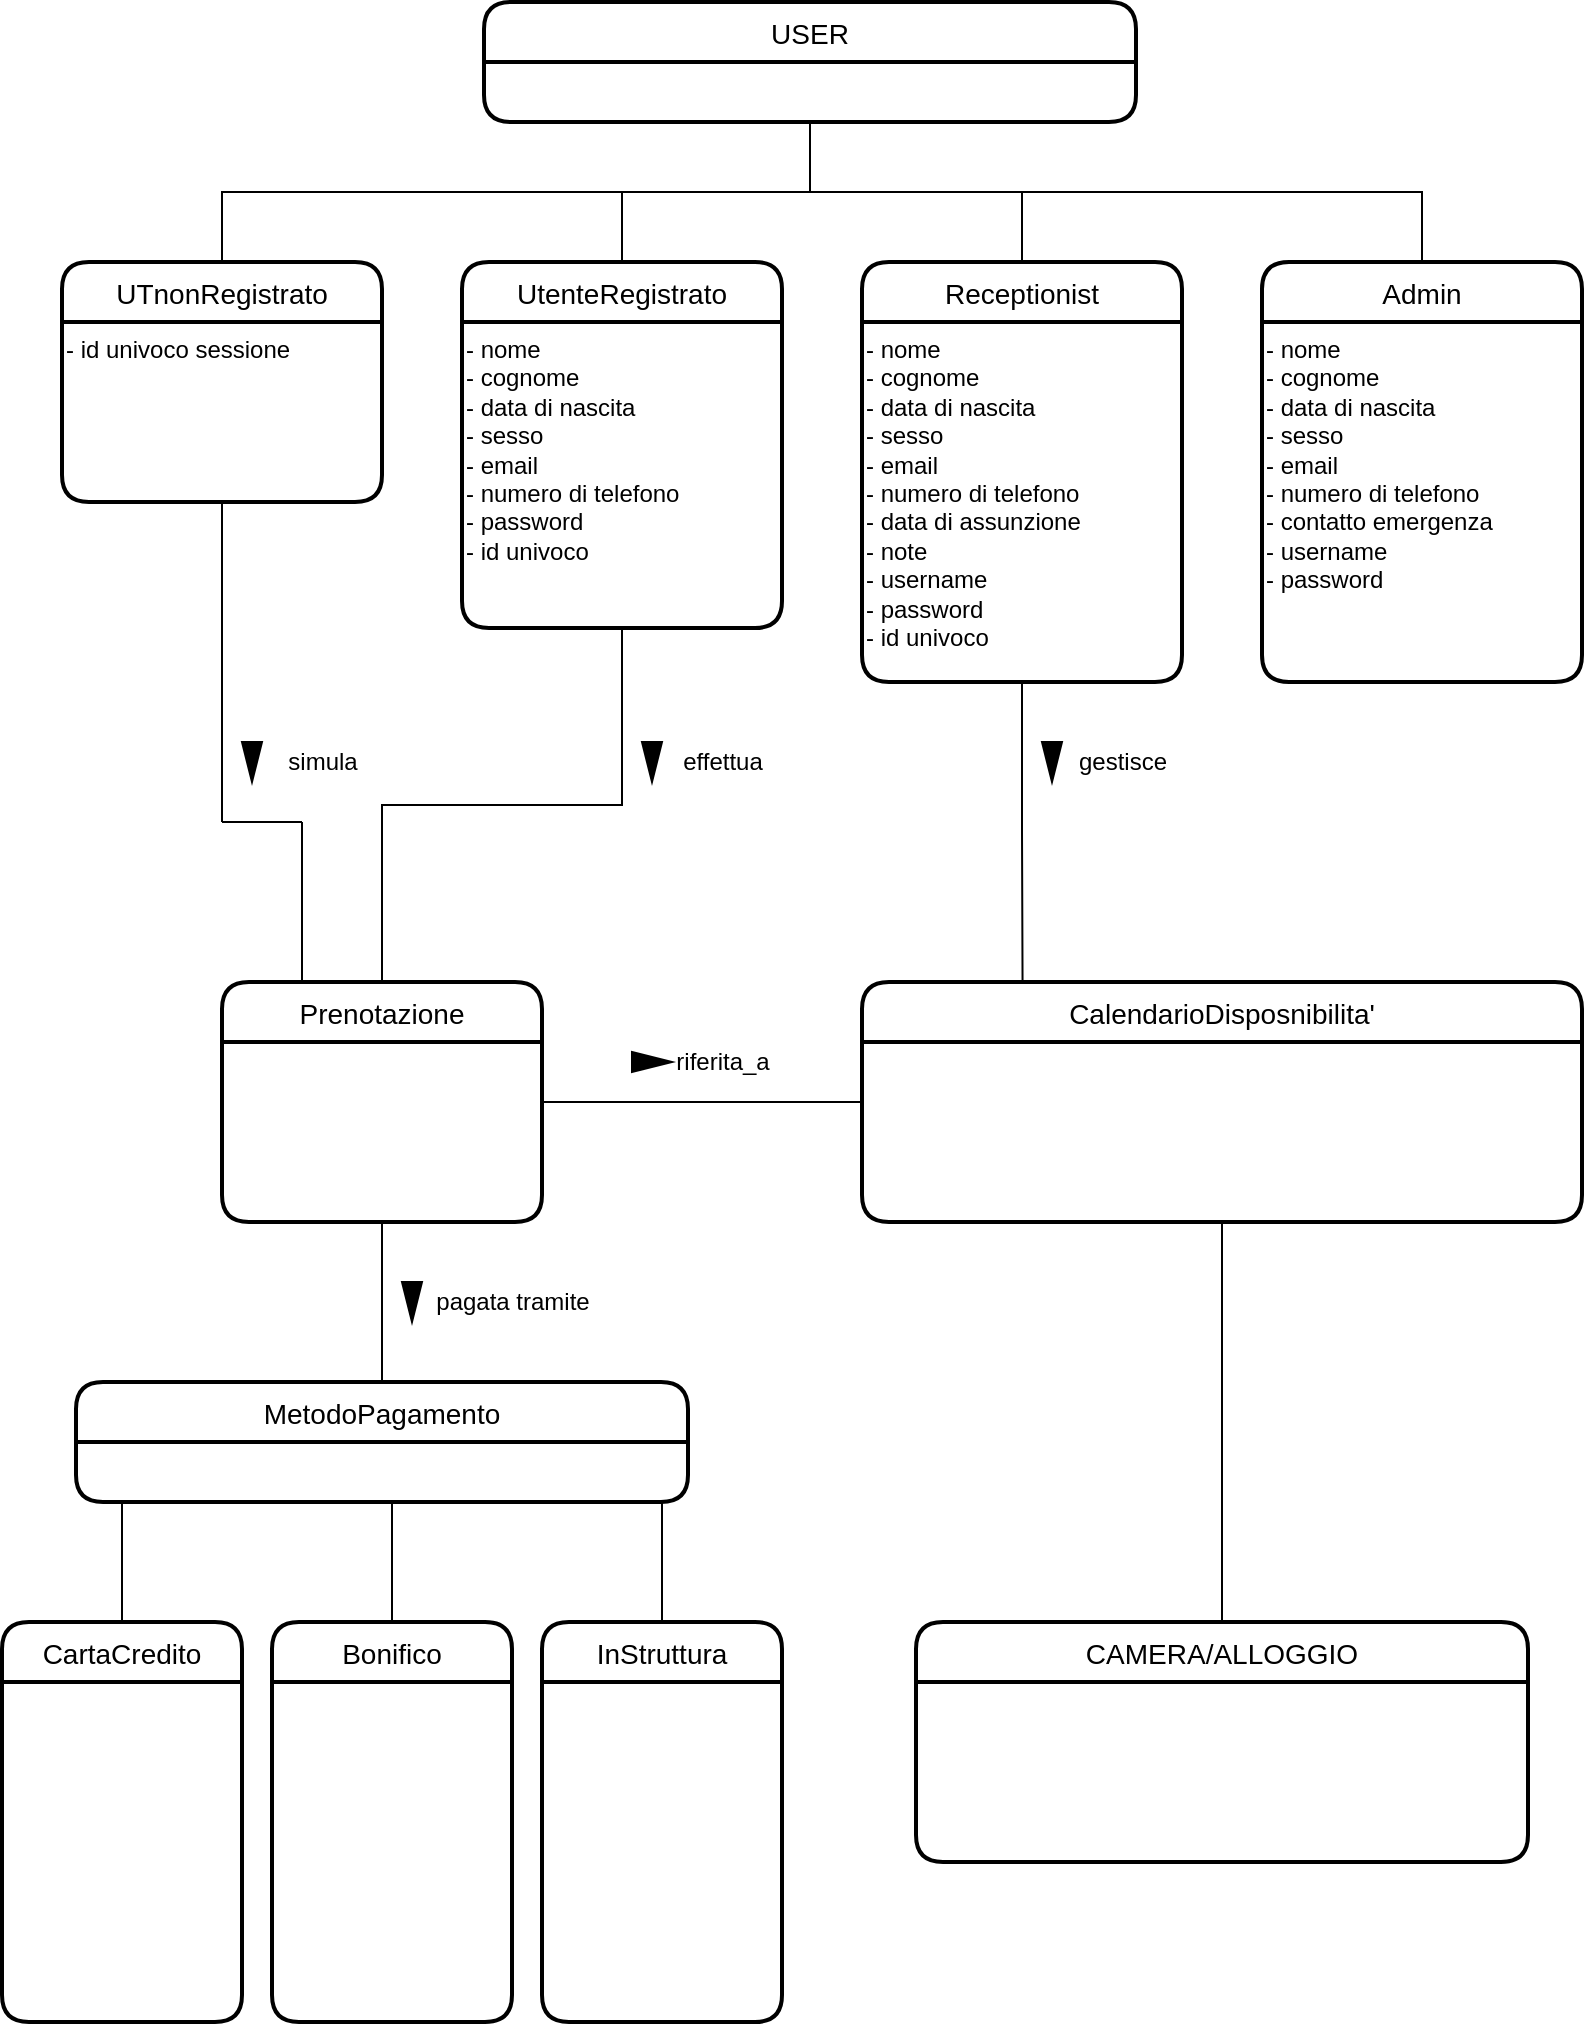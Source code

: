 <mxfile version="17.4.6" type="github">
  <diagram id="Lk_EI4CYU3kLC5U5zO_d" name="Page-1">
    <mxGraphModel dx="1038" dy="553" grid="1" gridSize="10" guides="1" tooltips="1" connect="1" arrows="1" fold="1" page="1" pageScale="1" pageWidth="827" pageHeight="1169" background="none" math="0" shadow="0">
      <root>
        <mxCell id="0" />
        <mxCell id="1" parent="0" />
        <mxCell id="l8wX_0Qu8CBymqKlJUEb-27" style="edgeStyle=orthogonalEdgeStyle;rounded=0;orthogonalLoop=1;jettySize=auto;html=1;exitX=0.5;exitY=1;exitDx=0;exitDy=0;entryX=0.5;entryY=0;entryDx=0;entryDy=0;endArrow=none;endFill=0;" edge="1" parent="1" source="JeV1txEWlBGmem2Ouphh-2" target="JeV1txEWlBGmem2Ouphh-6">
          <mxGeometry relative="1" as="geometry" />
        </mxCell>
        <mxCell id="JeV1txEWlBGmem2Ouphh-2" value="USER" style="swimlane;childLayout=stackLayout;horizontal=1;startSize=30;horizontalStack=0;rounded=1;fontSize=14;fontStyle=0;strokeWidth=2;resizeParent=0;resizeLast=1;shadow=0;dashed=0;align=center;gradientColor=none;" parent="1" vertex="1">
          <mxGeometry x="251" y="30" width="326" height="60" as="geometry">
            <mxRectangle x="334" y="40" width="70" height="30" as="alternateBounds" />
          </mxGeometry>
        </mxCell>
        <mxCell id="JeV1txEWlBGmem2Ouphh-6" value="UTnonRegistrato" style="swimlane;childLayout=stackLayout;horizontal=1;startSize=30;horizontalStack=0;rounded=1;fontSize=14;fontStyle=0;strokeWidth=2;resizeParent=0;resizeLast=1;shadow=0;dashed=0;align=center;gradientColor=none;" parent="1" vertex="1">
          <mxGeometry x="40" y="160" width="160" height="120" as="geometry" />
        </mxCell>
        <mxCell id="MB48RITWyxrm8_n9HD4J-8" value="- id univoco sessione" style="text;html=1;align=left;verticalAlign=top;resizable=0;points=[];autosize=1;strokeColor=none;fillColor=none;shadow=0;" parent="JeV1txEWlBGmem2Ouphh-6" vertex="1">
          <mxGeometry y="30" width="160" height="90" as="geometry" />
        </mxCell>
        <mxCell id="l8wX_0Qu8CBymqKlJUEb-30" style="edgeStyle=orthogonalEdgeStyle;rounded=0;orthogonalLoop=1;jettySize=auto;html=1;exitX=0.5;exitY=0;exitDx=0;exitDy=0;entryX=0.5;entryY=1;entryDx=0;entryDy=0;endArrow=none;endFill=0;" edge="1" parent="1" source="JeV1txEWlBGmem2Ouphh-8" target="JeV1txEWlBGmem2Ouphh-2">
          <mxGeometry relative="1" as="geometry" />
        </mxCell>
        <mxCell id="JeV1txEWlBGmem2Ouphh-8" value="UtenteRegistrato" style="swimlane;childLayout=stackLayout;horizontal=1;startSize=30;horizontalStack=0;rounded=1;fontSize=14;fontStyle=0;strokeWidth=2;resizeParent=0;resizeLast=1;shadow=0;dashed=0;align=center;gradientColor=none;" parent="1" vertex="1">
          <mxGeometry x="240" y="160" width="160" height="183" as="geometry">
            <mxRectangle x="240" y="160" width="180" height="30" as="alternateBounds" />
          </mxGeometry>
        </mxCell>
        <mxCell id="MB48RITWyxrm8_n9HD4J-2" value="- nome&lt;br&gt;- cognome&lt;br&gt;- data di nascita&lt;br&gt;- sesso&lt;br&gt;- email&lt;br&gt;- numero di telefono&lt;br&gt;- password&lt;br&gt;- id univoco&lt;br&gt;&lt;div&gt;&lt;br&gt;&lt;/div&gt;" style="text;html=1;align=left;verticalAlign=top;resizable=0;points=[];autosize=1;strokeColor=none;fillColor=none;" parent="JeV1txEWlBGmem2Ouphh-8" vertex="1">
          <mxGeometry y="30" width="160" height="153" as="geometry" />
        </mxCell>
        <mxCell id="l8wX_0Qu8CBymqKlJUEb-31" style="edgeStyle=orthogonalEdgeStyle;rounded=0;orthogonalLoop=1;jettySize=auto;html=1;exitX=0.5;exitY=0;exitDx=0;exitDy=0;entryX=0.5;entryY=1;entryDx=0;entryDy=0;endArrow=none;endFill=0;" edge="1" parent="1" source="JeV1txEWlBGmem2Ouphh-9" target="JeV1txEWlBGmem2Ouphh-2">
          <mxGeometry relative="1" as="geometry" />
        </mxCell>
        <mxCell id="JeV1txEWlBGmem2Ouphh-9" value="Receptionist" style="swimlane;childLayout=stackLayout;horizontal=1;startSize=30;horizontalStack=0;rounded=1;fontSize=14;fontStyle=0;strokeWidth=2;resizeParent=0;resizeLast=1;shadow=0;dashed=0;align=center;gradientColor=none;" parent="1" vertex="1">
          <mxGeometry x="440" y="160" width="160" height="210" as="geometry" />
        </mxCell>
        <mxCell id="MB48RITWyxrm8_n9HD4J-6" value="- nome&lt;br&gt;- cognome&lt;br&gt;- data di nascita&lt;br&gt;- sesso&lt;br&gt;- email&lt;br&gt;- numero di telefono&lt;br&gt;- data di assunzione&lt;br&gt;- note&lt;br&gt;- username&lt;br&gt;- password&lt;br&gt;- id univoco" style="text;html=1;align=left;verticalAlign=top;resizable=0;points=[];autosize=1;strokeColor=none;fillColor=none;" parent="JeV1txEWlBGmem2Ouphh-9" vertex="1">
          <mxGeometry y="30" width="160" height="180" as="geometry" />
        </mxCell>
        <mxCell id="l8wX_0Qu8CBymqKlJUEb-32" style="edgeStyle=orthogonalEdgeStyle;rounded=0;orthogonalLoop=1;jettySize=auto;html=1;exitX=0.5;exitY=0;exitDx=0;exitDy=0;entryX=0.5;entryY=1;entryDx=0;entryDy=0;endArrow=none;endFill=0;" edge="1" parent="1" source="JeV1txEWlBGmem2Ouphh-10" target="JeV1txEWlBGmem2Ouphh-2">
          <mxGeometry relative="1" as="geometry" />
        </mxCell>
        <mxCell id="JeV1txEWlBGmem2Ouphh-10" value="Admin" style="swimlane;childLayout=stackLayout;horizontal=1;startSize=30;horizontalStack=0;rounded=1;fontSize=14;fontStyle=0;strokeWidth=2;resizeParent=0;resizeLast=1;shadow=0;dashed=0;align=center;gradientColor=none;" parent="1" vertex="1">
          <mxGeometry x="640" y="160" width="160" height="210" as="geometry" />
        </mxCell>
        <mxCell id="MB48RITWyxrm8_n9HD4J-7" value="- nome&lt;br&gt;- cognome&lt;br&gt;- data di nascita&lt;br&gt;- sesso&lt;br&gt;- email&lt;br&gt;- numero di telefono&lt;br&gt;- contatto emergenza&lt;br&gt;- username&lt;br&gt;- password" style="text;html=1;align=left;verticalAlign=top;resizable=0;points=[];autosize=1;strokeColor=none;fillColor=none;" parent="JeV1txEWlBGmem2Ouphh-10" vertex="1">
          <mxGeometry y="30" width="160" height="180" as="geometry" />
        </mxCell>
        <mxCell id="JeV1txEWlBGmem2Ouphh-17" value="CAMERA/ALLOGGIO" style="swimlane;childLayout=stackLayout;horizontal=1;startSize=30;horizontalStack=0;rounded=1;fontSize=14;fontStyle=0;strokeWidth=2;resizeParent=0;resizeLast=1;shadow=0;dashed=0;align=center;gradientColor=none;" parent="1" vertex="1">
          <mxGeometry x="467" y="840" width="306" height="120" as="geometry" />
        </mxCell>
        <mxCell id="l8wX_0Qu8CBymqKlJUEb-23" style="edgeStyle=orthogonalEdgeStyle;rounded=0;orthogonalLoop=1;jettySize=auto;html=1;exitX=0.5;exitY=1;exitDx=0;exitDy=0;entryX=0.5;entryY=0;entryDx=0;entryDy=0;endArrow=none;endFill=0;" edge="1" parent="1" source="JeV1txEWlBGmem2Ouphh-18" target="JeV1txEWlBGmem2Ouphh-17">
          <mxGeometry relative="1" as="geometry" />
        </mxCell>
        <mxCell id="JeV1txEWlBGmem2Ouphh-18" value="CalendarioDisposnibilita&#39;" style="swimlane;childLayout=stackLayout;horizontal=1;startSize=30;horizontalStack=0;rounded=1;fontSize=14;fontStyle=0;strokeWidth=2;resizeParent=0;resizeLast=1;shadow=0;dashed=0;align=center;gradientColor=none;" parent="1" vertex="1">
          <mxGeometry x="440" y="520" width="360" height="120" as="geometry" />
        </mxCell>
        <mxCell id="l8wX_0Qu8CBymqKlJUEb-15" style="edgeStyle=orthogonalEdgeStyle;rounded=0;orthogonalLoop=1;jettySize=auto;html=1;exitX=0.5;exitY=1;exitDx=0;exitDy=0;entryX=0.5;entryY=0;entryDx=0;entryDy=0;endArrow=none;endFill=0;" edge="1" parent="1" source="JeV1txEWlBGmem2Ouphh-80" target="l8wX_0Qu8CBymqKlJUEb-11">
          <mxGeometry relative="1" as="geometry" />
        </mxCell>
        <mxCell id="l8wX_0Qu8CBymqKlJUEb-24" style="edgeStyle=orthogonalEdgeStyle;rounded=0;orthogonalLoop=1;jettySize=auto;html=1;exitX=1;exitY=0.5;exitDx=0;exitDy=0;entryX=0;entryY=0.5;entryDx=0;entryDy=0;endArrow=none;endFill=0;" edge="1" parent="1" source="JeV1txEWlBGmem2Ouphh-80" target="JeV1txEWlBGmem2Ouphh-18">
          <mxGeometry relative="1" as="geometry" />
        </mxCell>
        <mxCell id="JeV1txEWlBGmem2Ouphh-80" value="Prenotazione" style="swimlane;childLayout=stackLayout;horizontal=1;startSize=30;horizontalStack=0;rounded=1;fontSize=14;fontStyle=0;strokeWidth=2;resizeParent=0;resizeLast=1;shadow=0;dashed=0;align=center;gradientColor=none;" parent="1" vertex="1">
          <mxGeometry x="120" y="520" width="160" height="120" as="geometry" />
        </mxCell>
        <mxCell id="l8wX_0Qu8CBymqKlJUEb-2" style="edgeStyle=orthogonalEdgeStyle;rounded=0;orthogonalLoop=1;jettySize=auto;html=1;entryX=0.5;entryY=0;entryDx=0;entryDy=0;endArrow=none;endFill=0;" edge="1" parent="1" source="MB48RITWyxrm8_n9HD4J-2" target="JeV1txEWlBGmem2Ouphh-80">
          <mxGeometry relative="1" as="geometry" />
        </mxCell>
        <mxCell id="l8wX_0Qu8CBymqKlJUEb-3" value="" style="triangle;whiteSpace=wrap;html=1;direction=south;fillColor=#000000;" vertex="1" parent="1">
          <mxGeometry x="330" y="400" width="10" height="20" as="geometry" />
        </mxCell>
        <mxCell id="l8wX_0Qu8CBymqKlJUEb-4" value="effettua" style="text;html=1;align=center;verticalAlign=middle;resizable=0;points=[];autosize=1;strokeColor=none;fillColor=none;" vertex="1" parent="1">
          <mxGeometry x="340" y="400" width="60" height="20" as="geometry" />
        </mxCell>
        <mxCell id="l8wX_0Qu8CBymqKlJUEb-5" value="" style="triangle;whiteSpace=wrap;html=1;direction=south;fillColor=#000000;" vertex="1" parent="1">
          <mxGeometry x="130" y="400" width="10" height="20" as="geometry" />
        </mxCell>
        <mxCell id="l8wX_0Qu8CBymqKlJUEb-6" value="simula" style="text;html=1;align=center;verticalAlign=middle;resizable=0;points=[];autosize=1;strokeColor=none;fillColor=none;" vertex="1" parent="1">
          <mxGeometry x="145" y="400" width="50" height="20" as="geometry" />
        </mxCell>
        <mxCell id="l8wX_0Qu8CBymqKlJUEb-7" style="edgeStyle=orthogonalEdgeStyle;rounded=0;orthogonalLoop=1;jettySize=auto;html=1;endArrow=none;endFill=0;" edge="1" parent="1" source="MB48RITWyxrm8_n9HD4J-8">
          <mxGeometry relative="1" as="geometry">
            <mxPoint x="120" y="440" as="targetPoint" />
          </mxGeometry>
        </mxCell>
        <mxCell id="l8wX_0Qu8CBymqKlJUEb-8" value="" style="endArrow=none;html=1;rounded=0;" edge="1" parent="1">
          <mxGeometry width="50" height="50" relative="1" as="geometry">
            <mxPoint x="120" y="440" as="sourcePoint" />
            <mxPoint x="160" y="440" as="targetPoint" />
          </mxGeometry>
        </mxCell>
        <mxCell id="l8wX_0Qu8CBymqKlJUEb-10" value="" style="endArrow=none;html=1;rounded=0;exitX=0.25;exitY=0;exitDx=0;exitDy=0;" edge="1" parent="1" source="JeV1txEWlBGmem2Ouphh-80">
          <mxGeometry width="50" height="50" relative="1" as="geometry">
            <mxPoint x="390" y="460" as="sourcePoint" />
            <mxPoint x="160" y="440" as="targetPoint" />
          </mxGeometry>
        </mxCell>
        <mxCell id="l8wX_0Qu8CBymqKlJUEb-11" value="MetodoPagamento" style="swimlane;childLayout=stackLayout;horizontal=1;startSize=30;horizontalStack=0;rounded=1;fontSize=14;fontStyle=0;strokeWidth=2;resizeParent=0;resizeLast=1;shadow=0;dashed=0;align=center;gradientColor=none;" vertex="1" parent="1">
          <mxGeometry x="47" y="720" width="306" height="60" as="geometry" />
        </mxCell>
        <mxCell id="l8wX_0Qu8CBymqKlJUEb-16" style="edgeStyle=orthogonalEdgeStyle;rounded=0;orthogonalLoop=1;jettySize=auto;html=1;exitX=0.5;exitY=0;exitDx=0;exitDy=0;endArrow=none;endFill=0;" edge="1" parent="1" source="l8wX_0Qu8CBymqKlJUEb-12">
          <mxGeometry relative="1" as="geometry">
            <mxPoint x="70" y="780" as="targetPoint" />
          </mxGeometry>
        </mxCell>
        <mxCell id="l8wX_0Qu8CBymqKlJUEb-12" value="CartaCredito" style="swimlane;childLayout=stackLayout;horizontal=1;startSize=30;horizontalStack=0;rounded=1;fontSize=14;fontStyle=0;strokeWidth=2;resizeParent=0;resizeLast=1;shadow=0;dashed=0;align=center;gradientColor=none;" vertex="1" parent="1">
          <mxGeometry x="10" y="840" width="120" height="200" as="geometry" />
        </mxCell>
        <mxCell id="l8wX_0Qu8CBymqKlJUEb-17" style="edgeStyle=orthogonalEdgeStyle;rounded=0;orthogonalLoop=1;jettySize=auto;html=1;exitX=0.5;exitY=0;exitDx=0;exitDy=0;endArrow=none;endFill=0;" edge="1" parent="1" source="l8wX_0Qu8CBymqKlJUEb-13">
          <mxGeometry relative="1" as="geometry">
            <mxPoint x="205" y="780" as="targetPoint" />
          </mxGeometry>
        </mxCell>
        <mxCell id="l8wX_0Qu8CBymqKlJUEb-13" value="Bonifico" style="swimlane;childLayout=stackLayout;horizontal=1;startSize=30;horizontalStack=0;rounded=1;fontSize=14;fontStyle=0;strokeWidth=2;resizeParent=0;resizeLast=1;shadow=0;dashed=0;align=center;gradientColor=none;" vertex="1" parent="1">
          <mxGeometry x="145" y="840" width="120" height="200" as="geometry" />
        </mxCell>
        <mxCell id="l8wX_0Qu8CBymqKlJUEb-18" style="edgeStyle=orthogonalEdgeStyle;rounded=0;orthogonalLoop=1;jettySize=auto;html=1;exitX=0.5;exitY=0;exitDx=0;exitDy=0;endArrow=none;endFill=0;" edge="1" parent="1" source="l8wX_0Qu8CBymqKlJUEb-14">
          <mxGeometry relative="1" as="geometry">
            <mxPoint x="340" y="780" as="targetPoint" />
          </mxGeometry>
        </mxCell>
        <mxCell id="l8wX_0Qu8CBymqKlJUEb-14" value="InStruttura" style="swimlane;childLayout=stackLayout;horizontal=1;startSize=30;horizontalStack=0;rounded=1;fontSize=14;fontStyle=0;strokeWidth=2;resizeParent=0;resizeLast=1;shadow=0;dashed=0;align=center;gradientColor=none;" vertex="1" parent="1">
          <mxGeometry x="280" y="840" width="120" height="200" as="geometry" />
        </mxCell>
        <mxCell id="l8wX_0Qu8CBymqKlJUEb-20" style="edgeStyle=orthogonalEdgeStyle;rounded=0;orthogonalLoop=1;jettySize=auto;html=1;entryX=0.223;entryY=0;entryDx=0;entryDy=0;entryPerimeter=0;endArrow=none;endFill=0;" edge="1" parent="1" source="MB48RITWyxrm8_n9HD4J-6" target="JeV1txEWlBGmem2Ouphh-18">
          <mxGeometry relative="1" as="geometry" />
        </mxCell>
        <mxCell id="l8wX_0Qu8CBymqKlJUEb-21" value="" style="triangle;whiteSpace=wrap;html=1;direction=south;fillColor=#000000;" vertex="1" parent="1">
          <mxGeometry x="530" y="400" width="10" height="20" as="geometry" />
        </mxCell>
        <mxCell id="l8wX_0Qu8CBymqKlJUEb-22" value="gestisce" style="text;html=1;align=center;verticalAlign=middle;resizable=0;points=[];autosize=1;strokeColor=none;fillColor=none;" vertex="1" parent="1">
          <mxGeometry x="540" y="400" width="60" height="20" as="geometry" />
        </mxCell>
        <mxCell id="l8wX_0Qu8CBymqKlJUEb-25" value="" style="triangle;whiteSpace=wrap;html=1;direction=south;fillColor=#000000;" vertex="1" parent="1">
          <mxGeometry x="210" y="670" width="10" height="20" as="geometry" />
        </mxCell>
        <mxCell id="l8wX_0Qu8CBymqKlJUEb-26" value="pagata tramite" style="text;html=1;align=center;verticalAlign=middle;resizable=0;points=[];autosize=1;strokeColor=none;fillColor=none;" vertex="1" parent="1">
          <mxGeometry x="220" y="670" width="90" height="20" as="geometry" />
        </mxCell>
        <mxCell id="l8wX_0Qu8CBymqKlJUEb-33" value="" style="triangle;whiteSpace=wrap;html=1;direction=south;fillColor=#000000;rotation=-90;" vertex="1" parent="1">
          <mxGeometry x="330" y="550" width="10" height="20" as="geometry" />
        </mxCell>
        <mxCell id="l8wX_0Qu8CBymqKlJUEb-34" value="riferita_a" style="text;html=1;align=center;verticalAlign=middle;resizable=0;points=[];autosize=1;strokeColor=none;fillColor=none;" vertex="1" parent="1">
          <mxGeometry x="340" y="550" width="60" height="20" as="geometry" />
        </mxCell>
      </root>
    </mxGraphModel>
  </diagram>
</mxfile>
